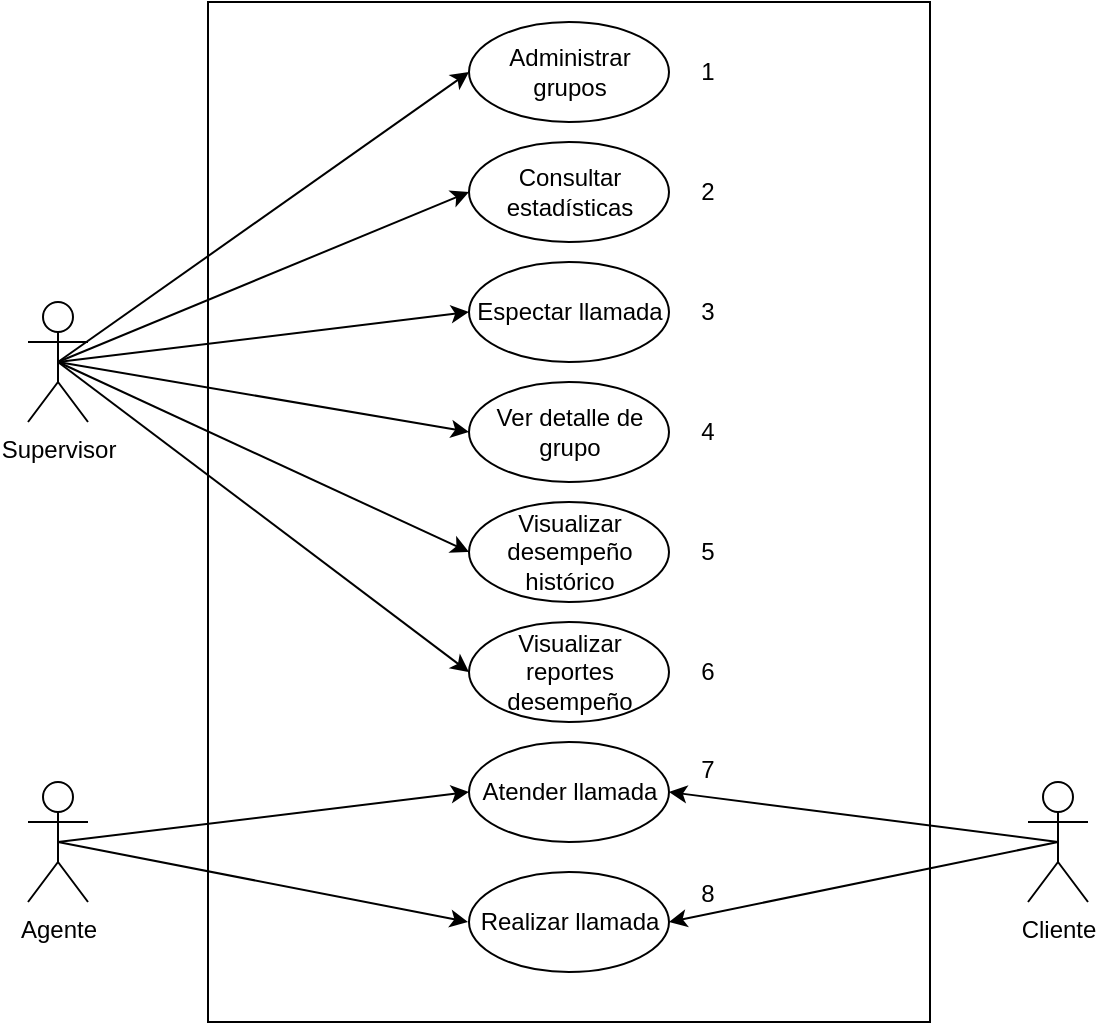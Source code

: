 <mxfile>
    <diagram id="Kipc_bkNZF2G8P7PWAq9" name="Page-1">
        <mxGraphModel dx="982" dy="611" grid="1" gridSize="10" guides="1" tooltips="1" connect="1" arrows="1" fold="1" page="1" pageScale="1" pageWidth="827" pageHeight="1169" math="0" shadow="0">
            <root>
                <mxCell id="0"/>
                <mxCell id="1" parent="0"/>
                <mxCell id="2" value="" style="rounded=0;whiteSpace=wrap;html=1;" vertex="1" parent="1">
                    <mxGeometry x="230" y="100" width="361" height="510" as="geometry"/>
                </mxCell>
                <mxCell id="3" style="rounded=0;orthogonalLoop=1;jettySize=auto;html=1;exitX=0.5;exitY=0.5;exitDx=0;exitDy=0;exitPerimeter=0;entryX=0;entryY=0.5;entryDx=0;entryDy=0;" edge="1" parent="1" source="9" target="16">
                    <mxGeometry relative="1" as="geometry"/>
                </mxCell>
                <mxCell id="4" style="rounded=0;orthogonalLoop=1;jettySize=auto;html=1;exitX=0.5;exitY=0.5;exitDx=0;exitDy=0;exitPerimeter=0;entryX=0;entryY=0.5;entryDx=0;entryDy=0;" edge="1" parent="1" source="9" target="17">
                    <mxGeometry relative="1" as="geometry"/>
                </mxCell>
                <mxCell id="5" style="rounded=0;orthogonalLoop=1;jettySize=auto;html=1;exitX=0.5;exitY=0.5;exitDx=0;exitDy=0;exitPerimeter=0;entryX=0;entryY=0.5;entryDx=0;entryDy=0;" edge="1" parent="1" source="9" target="18">
                    <mxGeometry relative="1" as="geometry"/>
                </mxCell>
                <mxCell id="6" style="rounded=0;orthogonalLoop=1;jettySize=auto;html=1;exitX=0.5;exitY=0.5;exitDx=0;exitDy=0;exitPerimeter=0;entryX=0;entryY=0.5;entryDx=0;entryDy=0;" edge="1" parent="1" source="9" target="19">
                    <mxGeometry relative="1" as="geometry"/>
                </mxCell>
                <mxCell id="7" style="rounded=0;orthogonalLoop=1;jettySize=auto;html=1;exitX=0.5;exitY=0.5;exitDx=0;exitDy=0;exitPerimeter=0;entryX=0;entryY=0.5;entryDx=0;entryDy=0;" edge="1" parent="1" source="9" target="20">
                    <mxGeometry relative="1" as="geometry"/>
                </mxCell>
                <mxCell id="8" style="rounded=0;orthogonalLoop=1;jettySize=auto;html=1;exitX=0.5;exitY=0.5;exitDx=0;exitDy=0;exitPerimeter=0;entryX=0;entryY=0.5;entryDx=0;entryDy=0;" edge="1" parent="1" source="9" target="24">
                    <mxGeometry relative="1" as="geometry"/>
                </mxCell>
                <mxCell id="9" value="Supervisor" style="shape=umlActor;verticalLabelPosition=bottom;verticalAlign=top;html=1;outlineConnect=0;" vertex="1" parent="1">
                    <mxGeometry x="140" y="250" width="30" height="60" as="geometry"/>
                </mxCell>
                <mxCell id="10" style="rounded=0;orthogonalLoop=1;jettySize=auto;html=1;exitX=0.5;exitY=0.5;exitDx=0;exitDy=0;exitPerimeter=0;entryX=0;entryY=0.5;entryDx=0;entryDy=0;" edge="1" parent="1" source="12" target="21">
                    <mxGeometry relative="1" as="geometry"/>
                </mxCell>
                <mxCell id="11" style="rounded=0;orthogonalLoop=1;jettySize=auto;html=1;exitX=0.5;exitY=0.5;exitDx=0;exitDy=0;exitPerimeter=0;" edge="1" parent="1" source="12">
                    <mxGeometry relative="1" as="geometry">
                        <mxPoint x="360" y="560" as="targetPoint"/>
                    </mxGeometry>
                </mxCell>
                <mxCell id="12" value="Agente" style="shape=umlActor;verticalLabelPosition=bottom;verticalAlign=top;html=1;outlineConnect=0;" vertex="1" parent="1">
                    <mxGeometry x="140" y="490" width="30" height="60" as="geometry"/>
                </mxCell>
                <mxCell id="13" style="rounded=0;orthogonalLoop=1;jettySize=auto;html=1;exitX=0.5;exitY=0.5;exitDx=0;exitDy=0;exitPerimeter=0;entryX=1;entryY=0.5;entryDx=0;entryDy=0;" edge="1" parent="1" source="15" target="21">
                    <mxGeometry relative="1" as="geometry"/>
                </mxCell>
                <mxCell id="14" style="rounded=0;orthogonalLoop=1;jettySize=auto;html=1;exitX=0.5;exitY=0.5;exitDx=0;exitDy=0;exitPerimeter=0;entryX=1;entryY=0.5;entryDx=0;entryDy=0;" edge="1" parent="1" source="15" target="22">
                    <mxGeometry relative="1" as="geometry"/>
                </mxCell>
                <mxCell id="15" value="Cliente" style="shape=umlActor;verticalLabelPosition=bottom;verticalAlign=top;html=1;outlineConnect=0;" vertex="1" parent="1">
                    <mxGeometry x="640" y="490" width="30" height="60" as="geometry"/>
                </mxCell>
                <mxCell id="16" value="Administrar grupos" style="ellipse;whiteSpace=wrap;html=1;" vertex="1" parent="1">
                    <mxGeometry x="360.5" y="110" width="100" height="50" as="geometry"/>
                </mxCell>
                <mxCell id="17" value="Consultar estadísticas" style="ellipse;whiteSpace=wrap;html=1;" vertex="1" parent="1">
                    <mxGeometry x="360.5" y="170" width="100" height="50" as="geometry"/>
                </mxCell>
                <mxCell id="18" value="Espectar llamada" style="ellipse;whiteSpace=wrap;html=1;" vertex="1" parent="1">
                    <mxGeometry x="360.5" y="230" width="100" height="50" as="geometry"/>
                </mxCell>
                <mxCell id="19" value="Ver detalle de grupo" style="ellipse;whiteSpace=wrap;html=1;" vertex="1" parent="1">
                    <mxGeometry x="360.5" y="290" width="100" height="50" as="geometry"/>
                </mxCell>
                <mxCell id="20" value="Visualizar desempeño histórico" style="ellipse;whiteSpace=wrap;html=1;" vertex="1" parent="1">
                    <mxGeometry x="360.5" y="350" width="100" height="50" as="geometry"/>
                </mxCell>
                <mxCell id="21" value="Atender llamada" style="ellipse;whiteSpace=wrap;html=1;" vertex="1" parent="1">
                    <mxGeometry x="360.5" y="470" width="100" height="50" as="geometry"/>
                </mxCell>
                <mxCell id="22" value="Realizar llamada" style="ellipse;whiteSpace=wrap;html=1;" vertex="1" parent="1">
                    <mxGeometry x="360.5" y="535" width="100" height="50" as="geometry"/>
                </mxCell>
                <mxCell id="23" style="edgeStyle=orthogonalEdgeStyle;rounded=0;orthogonalLoop=1;jettySize=auto;html=1;exitX=0.5;exitY=1;exitDx=0;exitDy=0;" edge="1" parent="1" source="19" target="19">
                    <mxGeometry relative="1" as="geometry"/>
                </mxCell>
                <mxCell id="24" value="Visualizar reportes desempeño" style="ellipse;whiteSpace=wrap;html=1;" vertex="1" parent="1">
                    <mxGeometry x="360.5" y="410" width="100" height="50" as="geometry"/>
                </mxCell>
                <mxCell id="25" value="1" style="text;html=1;align=center;verticalAlign=middle;whiteSpace=wrap;rounded=0;" vertex="1" parent="1">
                    <mxGeometry x="450" y="120" width="60" height="30" as="geometry"/>
                </mxCell>
                <mxCell id="26" value="2" style="text;html=1;align=center;verticalAlign=middle;whiteSpace=wrap;rounded=0;" vertex="1" parent="1">
                    <mxGeometry x="450" y="180" width="60" height="30" as="geometry"/>
                </mxCell>
                <mxCell id="27" value="3" style="text;html=1;align=center;verticalAlign=middle;whiteSpace=wrap;rounded=0;" vertex="1" parent="1">
                    <mxGeometry x="450" y="240" width="60" height="30" as="geometry"/>
                </mxCell>
                <mxCell id="28" value="4" style="text;html=1;align=center;verticalAlign=middle;whiteSpace=wrap;rounded=0;" vertex="1" parent="1">
                    <mxGeometry x="450" y="300" width="60" height="30" as="geometry"/>
                </mxCell>
                <mxCell id="29" value="5" style="text;html=1;align=center;verticalAlign=middle;whiteSpace=wrap;rounded=0;" vertex="1" parent="1">
                    <mxGeometry x="450" y="360" width="60" height="30" as="geometry"/>
                </mxCell>
                <mxCell id="30" value="6" style="text;html=1;align=center;verticalAlign=middle;whiteSpace=wrap;rounded=0;" vertex="1" parent="1">
                    <mxGeometry x="450" y="420" width="60" height="30" as="geometry"/>
                </mxCell>
                <mxCell id="31" value="7" style="text;html=1;align=center;verticalAlign=middle;whiteSpace=wrap;rounded=0;" vertex="1" parent="1">
                    <mxGeometry x="450" y="469" width="60" height="30" as="geometry"/>
                </mxCell>
                <mxCell id="32" value="8" style="text;html=1;align=center;verticalAlign=middle;whiteSpace=wrap;rounded=0;" vertex="1" parent="1">
                    <mxGeometry x="450" y="531" width="60" height="30" as="geometry"/>
                </mxCell>
            </root>
        </mxGraphModel>
    </diagram>
</mxfile>